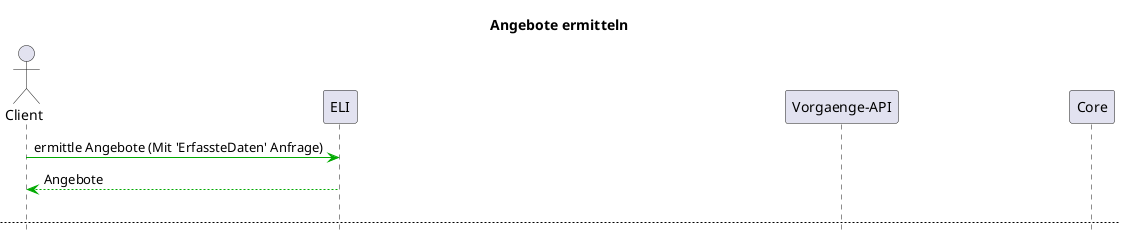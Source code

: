 @startuml
hide footbox

title Angebote ermitteln
actor Client

Client [#00AA00]-> ELI: ermittle Angebote (Mit 'ErfassteDaten' Anfrage)
ELI [#00AA00]--> Client: Angebote
|||
newpage Angebot aktualisieren

|||
' Waere es möglich anstatt der Vorgangsnummer auch die erfassten Daten mit zu übergeben?
Client -> ELI: aktualisiere Angebot (Vorgangsnummer, mId)
ELI -> "Vorgaenge-API": lese gemerktes Angebot (mId)
"Vorgaenge-API" -> Core: lese gemerktes Angebot(angebotsId)
Core --> "Vorgaenge-API": Angebot
"Vorgaenge-API" --> ELI: Angebot

ELI -> "Vorgaenge-API": lese Vorgang (Vorgangsnummer)
"Vorgaenge-API" --> ELI: Vorgang

ELI -> ELI: aktualisiere Angebot (ErfassteDaten, Angebotsspepezifikation, Produktanbieter)
ELI --> Client: aktualisiertes Angebot

|||

ref over Client, ELI, "Vorgaenge-API", Core: Angebote merken

@enduml